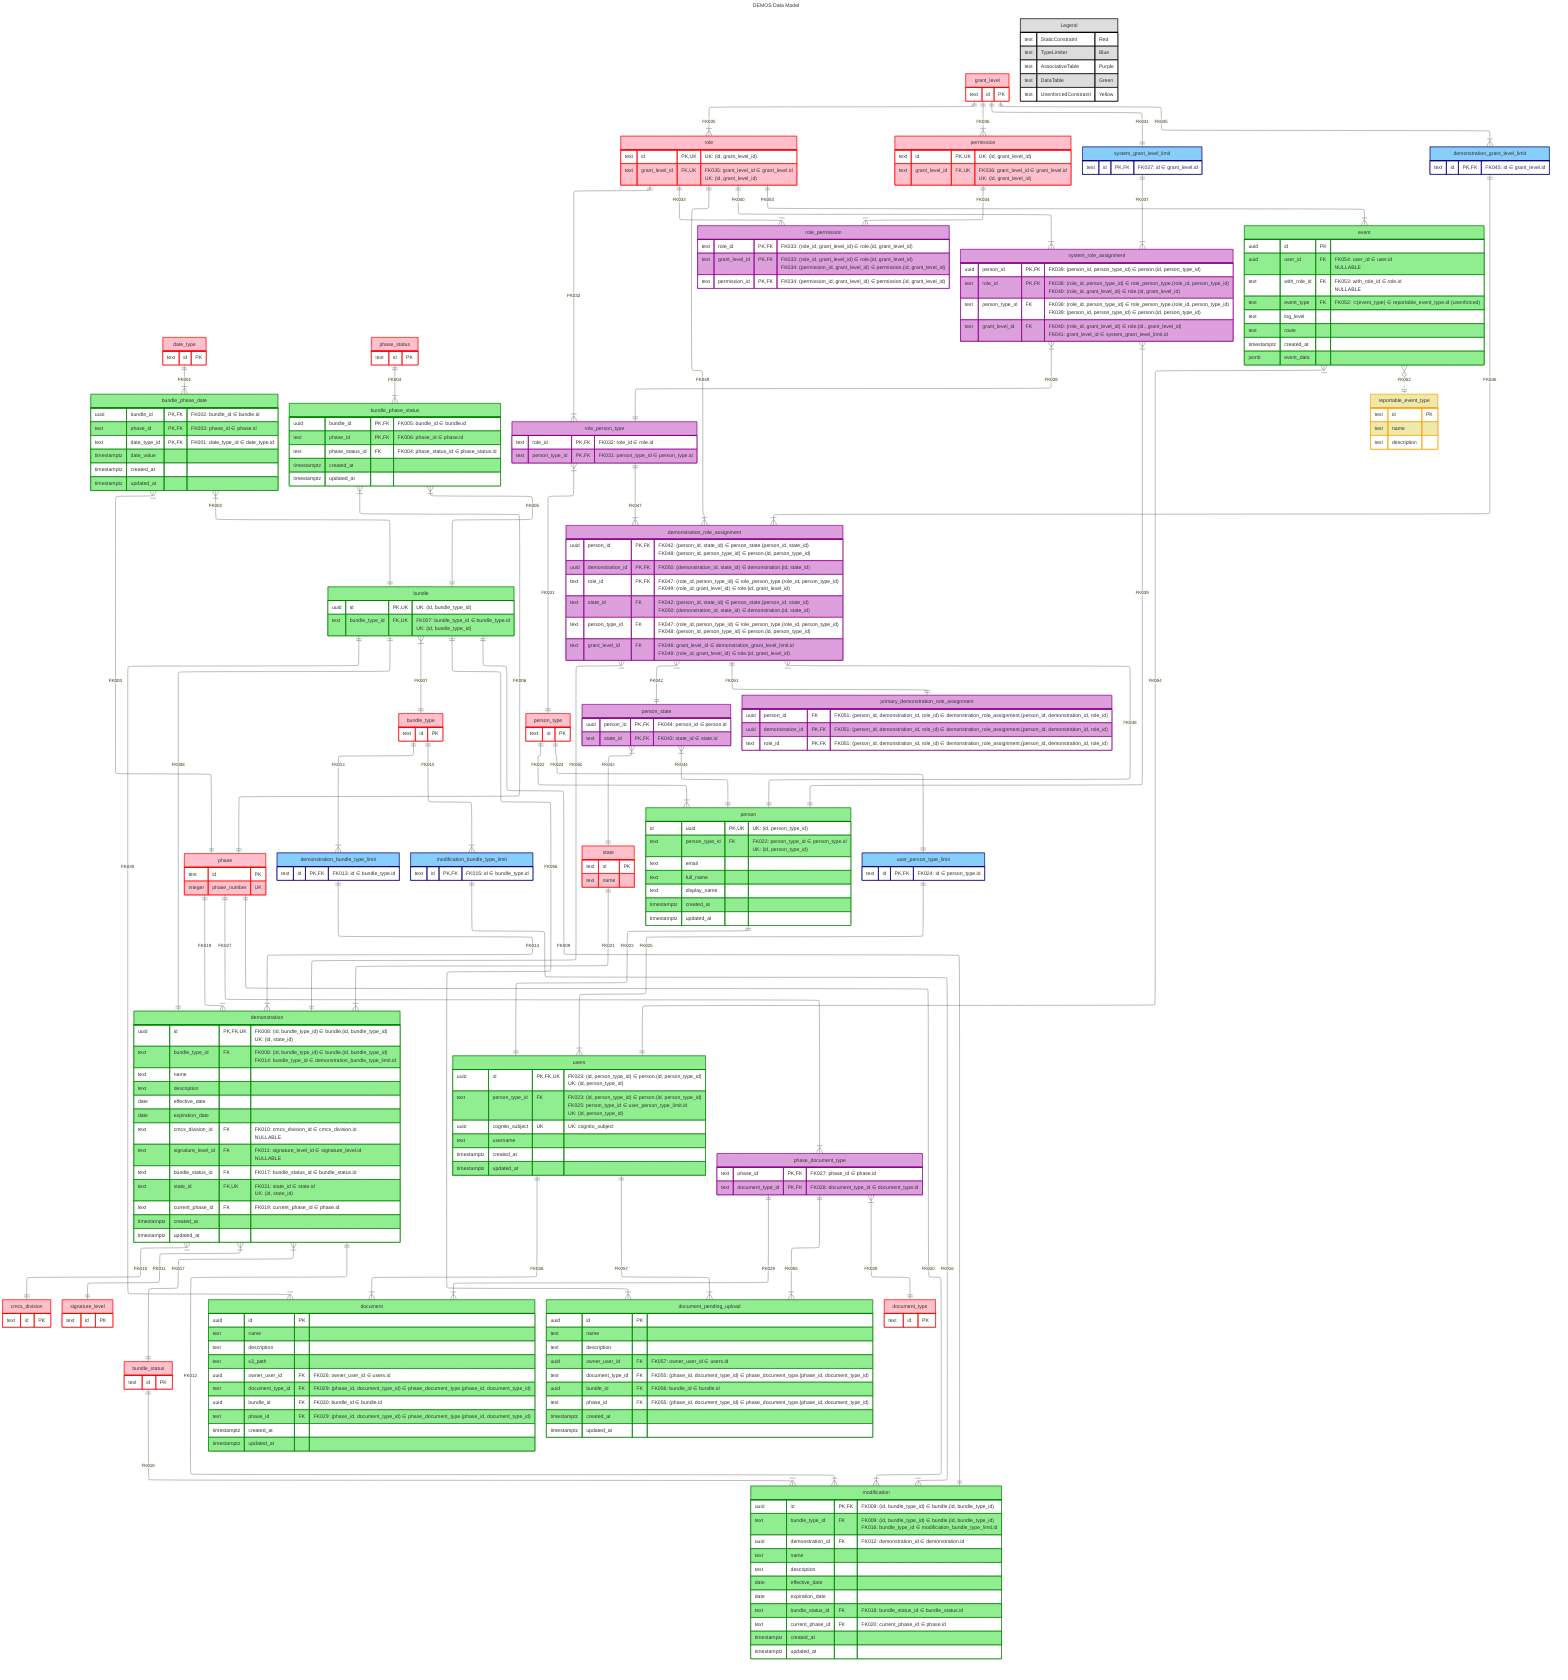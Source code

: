 ---
title: DEMOS Data Model
config:
  theme: default
  layout: elk
  elk:
    nodePlacementStrategy: NETWORK_SIMPLEX
---

erDiagram
  classDef staticConstraint stroke:red,fill:pink
  classDef unenforcedConstraint stroke:orange,fill:palegoldenrod
  classDef typeLimiter stroke:navy,fill:lightskyblue
  classDef dataTable stroke:green,fill:lightgreen
  classDef associativeTable stroke:darkmagenta,fill:plum
  classDef legend stroke:black,fill:#ddd

  date_type ||--|{ bundle_phase_date  : "FK001"
  bundle_phase_date }|--|| bundle : "FK002"
  bundle_phase_date }|--|| phase : "FK003"
  phase_status ||--|{ bundle_phase_status  : "FK004"
  bundle_phase_status }|--|| bundle : "FK005"
  bundle_phase_status }|--|| phase : "FK006"
  bundle }|--|| bundle_type : "FK007"
  bundle ||--|| demonstration : "FK008"
  bundle ||--|| modification : "FK009"
  demonstration }|--|| cmcs_division : "FK010"
  demonstration }|--|| signature_level : "FK011"
  demonstration ||--|{ modification : "FK012"
  bundle_type ||--|{ demonstration_bundle_type_limit : "FK013"
  demonstration_bundle_type_limit ||--|{ demonstration : "FK014"
  bundle_type ||--|{ modification_bundle_type_limit : "FK015"
  modification_bundle_type_limit ||--|{ modification : "FK016"
  demonstration }|--|| bundle_status : "FK017"
  bundle_status ||--|{ modification : "FK018"
  phase ||--|{ demonstration : "FK019"
  phase ||--|{ modification : "FK020"
  state ||--|{ demonstration : "FK021"
  person_type ||--|{ person : "FK022"
  person ||--|| users : "FK023"
  person_type ||--|| user_person_type_limit : "FK024"
  user_person_type_limit ||--|{ users : "FK025"
  users ||--|{ document : "FK026"
  users ||--|{ document_pending_upload : "FK057"
  phase ||--|{ phase_document_type : "FK027"
  phase_document_type }|--|| document_type : "FK028"
  phase_document_type ||--|{ document : "FK029"
  phase_document_type ||--|{ document_pending_upload : "FK055"
  bundle ||--|{ document : "FK030"
  bundle ||--|{ document_pending_upload : "FK056"
  role_person_type }|--|| person_type : "FK031"
  role ||--|{ role_person_type : "FK032"
  role ||--|{ role_permission : "FK033"
  permission ||--|{ role_permission : "FK034"
  grant_level ||--|{ role : "FK035"
  grant_level ||--|{ permission : "FK036"
  system_grant_level_limit ||--|{ system_role_assignment : "FK037"
  system_role_assignment }|--|| role_person_type : "FK038"
  system_role_assignment }|--|| person : "FK039"
  role ||--|{ system_role_assignment : "FK040"
  grant_level ||--|| system_grant_level_limit : "FK041"
  demonstration_role_assignment }|--|| person_state : "FK042"
  person_state }|--|| state : "FK043"
  person_state }|--|| person : "FK044"
  grant_level ||--|{ demonstration_grant_level_limit : "FK045"
  demonstration_grant_level_limit ||--|{ demonstration_role_assignment : "FK046"
  role_person_type ||--|{ demonstration_role_assignment : "FK047"
  demonstration_role_assignment }|--|| person : "FK048"
  role ||--|{ demonstration_role_assignment : "FK049"
  demonstration_role_assignment }|--|| demonstration : "FK050"
  demonstration_role_assignment ||--|| primary_demonstration_role_assignment : "FK051"
  event }O..|| reportable_event_type : "FK052"
  role ||--|{ event : "FK053"
  event }|--|| users : "FK054"

  %% Static Constraints
  bundle_status:::staticConstraint {
    text id PK
  }

  bundle_type:::staticConstraint {
    text id PK
  }

  cmcs_division:::staticConstraint {
    text id PK
  }

  date_type:::staticConstraint {
    text id PK
  }

  document_type:::staticConstraint {
    text id PK
  }

  grant_level:::staticConstraint {
    text id PK
  }

  person_type:::staticConstraint {
    text id PK
  }

  permission:::staticConstraint {
    text id PK, UK "UK: (id, grant_level_id)"
    text grant_level_id FK, UK "FK036: grant_level_id ∈ grant_level.id<br>UK: (id, grant_level_id)"
  }

  phase:::staticConstraint {
    text id PK
    integer phase_number UK
  }

  phase_status:::staticConstraint {
    text id PK
  }

  role:::staticConstraint {
    text id PK, UK "UK: (id, grant_level_id)"
    text grant_level_id FK, UK "FK035: grant_level_id ∈ grant_level.id<br>UK: (id, grant_level_id)"
  }

  signature_level:::staticConstraint {
    text id PK
  }

  state:::staticConstraint {
    text id PK
    text name
  }

  %% Unenforced Constraints
  reportable_event_type:::unenforcedConstraint {
    text id PK
    text name
    text description
  }

  %% Type Limiters
  demonstration_bundle_type_limit:::typeLimiter {
    text id PK, FK "FK013: id ∈ bundle_type.id"
  }

  demonstration_grant_level_limit:::typeLimiter {
    text id PK, FK "FK045: id ∈ grant_level.id"
  }

  modification_bundle_type_limit:::typeLimiter {
    text id PK, FK "FK015: id ∈ bundle_type.id"
  }

  system_grant_level_limit:::typeLimiter {
    text id PK, FK "FK037: id ∈ grant_level.id"
  }

  user_person_type_limit:::typeLimiter {
    text id PK, FK "FK024: id ∈ person_type.id"
  }

  %% Data Tables
  bundle:::dataTable {
    uuid id PK, UK "UK: (id, bundle_type_id)"
    text bundle_type_id FK, UK "FK007: bundle_type_id ∈ bundle_type.id<br>UK: (id, bundle_type_id)"
  }

  bundle_phase_date:::dataTable {
    uuid bundle_id PK, FK "FK002: bundle_id ∈ bundle.id"
    text phase_id PK, FK "FK003: phase_id ∈ phase.id"
    text date_type_id PK, FK "FK001: date_type_id ∈ date_type.id"
    timestamptz date_value
    timestamptz created_at
    timestamptz updated_at
  }

  bundle_phase_status:::dataTable {
    uuid bundle_id PK, FK "FK005: bundle_id ∈ bundle.id"
    text phase_id PK, FK "FK006: phase_id ∈ phase.id"
    text phase_status_id FK "FK004: phase_status_id ∈ phase_status.id"
    timestamptz created_at
    timestamptz updated_at
  }

  demonstration:::dataTable {
    uuid id PK, FK, UK "FK008: (id, bundle_type_id) ∈ bundle.(id, bundle_type_id)<br>UK: (id, state_id)"
    text bundle_type_id FK "FK008: (id, bundle_type_id) ∈ bundle.(id, bundle_type_id)<br>FK014: bundle_type_id ∈ demonstration_bundle_type_limit.id"
    text name
    text description
    date effective_date
    date expiration_date
    text cmcs_division_id FK "FK010: cmcs_division_id ∈ cmcs_division.id<br>NULLABLE"
    text signature_level_id FK "FK011: signature_level_id ∈ signature_level.id<br>NULLABLE"
    text bundle_status_id FK "FK017: bundle_status_id ∈ bundle_status.id"
    text state_id FK, UK "FK021: state_id ∈ state.id<br>UK: (id, state_id)"
    text current_phase_id FK "FK019: current_phase_id ∈ phase.id"
    timestamptz created_at
    timestamptz updated_at
  }

  document:::dataTable {
    uuid id PK
    text name
    text description
    text s3_path
    uuid owner_user_id FK "FK026: owner_user_id ∈ users.id"
    text document_type_id FK "FK029: (phase_id, document_type_id) ∈ phase_document_type.(phase_id, document_type_id)"
    uuid bundle_id FK "FK030: bundle_id ∈ bundle.id"
    text phase_id FK "FK029: (phase_id, document_type_id) ∈ phase_document_type.(phase_id, document_type_id)"
    timestamptz created_at
    timestamptz updated_at
  }

  document_pending_upload:::dataTable {
    uuid id PK
    text name
    text description
    uuid owner_user_id FK "FK057: owner_user_id ∈ users.id"
    text document_type_id FK "FK055: (phase_id, document_type_id) ∈ phase_document_type.(phase_id, document_type_id)"
    uuid bundle_id FK "FK056: bundle_id ∈ bundle.id"
    text phase_id FK "FK055: (phase_id, document_type_id) ∈ phase_document_type.(phase_id, document_type_id)"
    timestamptz created_at
    timestamptz updated_at
  }

  event:::dataTable {
    uuid id PK
    uuid user_id FK "FK054: user_id ∈ user.id<br>NULLABLE"
    text with_role_id FK "FK053: with_role_id ∈ role.id<br>NULLABLE"
    text event_type FK "FK052: ⊂(event_type) ∈ reportable_event_type.id (unenforced)"
    text log_level
    text route
    timestamptz created_at
    jsonb event_data
  }

  modification:::dataTable {
    uuid id PK, FK "FK009: (id, bundle_type_id) ∈ bundle.(id, bundle_type_id)"
    text bundle_type_id FK "FK009: (id, bundle_type_id) ∈ bundle.(id, bundle_type_id)<br>FK016: bundle_type_id ∈ modification_bundle_type_limit.id"
    uuid demonstration_id FK "FK012: demonstration_id ∈ demonstration.id"
    text name
    text description
    date effective_date
    date expiration_date
    text bundle_status_id FK "FK018: bundle_status_id ∈ bundle_status.id"
    text current_phase_id FK "FK020: current_phase_id ∈ phase.id"
    timestamptz created_at
    timestamptz updated_at
  }

  person:::dataTable {
    id uuid PK, UK "UK: (id, person_type_id)"
    text person_type_id FK "FK022: person_type_id ∈ person_type.id<br>UK: (id, person_type_id)"
    text email
    text full_name
    text display_name
    timestamptz created_at
    timestamptz updated_at
  }

  users:::dataTable {
    uuid id PK, FK, UK "FK023: (id, person_type_id) ∈ person.(id, person_type_id)<br>UK: (id, person_type_id)"
    text person_type_id FK "FK023: (id, person_type_id) ∈ person.(id, person_type_id)<br>FK025: person_type_id ∈ user_person_type_limit.id<br>UK: (id, person_type_id)"
    uuid cognito_subject UK "UK: cognito_subject"
    text username
    timestamptz created_at
    timestamptz updated_at
  }

  %% Associative Tables
  demonstration_role_assignment:::associativeTable {
    uuid person_id PK, FK "FK042: (person_id, state_id) ∈ person_state.(person_id, state_id)<br>FK048: (person_id, person_type_id) ∈ person.(id, person_type_id)"
    uuid demonstration_id PK, FK "FK050: (demonstration_id, state_id) ∈ demonstration.(id, state_id)"
    text role_id PK, FK "FK047: (role_id, person_type_id) ∈ role_person_type.(role_id, person_type_id)<br>FK049: (role_id, grant_level_id) ∈ role.(id, grant_level_id)"
    text state_id FK "FK042: (person_id, state_id) ∈ person_state.(person_id, state_id)<br>FK050: (demonstration_id, state_id) ∈ demonstration.(id, state_id)"
    text person_type_id FK "FK047: (role_id, person_type_id) ∈ role_person_type.(role_id, person_type_id)<br>FK048: (person_id, person_type_id) ∈ person.(id, person_type_id)"
    text grant_level_id FK "FK046: grant_level_id ∈ demonstration_grant_level_limit.id<br>FK049: (role_id, grant_level_id) ∈ role.(id, grant_level_id)"
  }

  person_state:::associativeTable {
    uuid person_id PK, FK "FK044: person_id ∈ person.id"
    text state_id PK, FK "FK043: state_id ∈ state.id"
  }

  system_role_assignment:::associativeTable {
    uuid person_id PK, FK "FK039: (person_id, person_type_id) ∈ person.(id, person_type_id)"
    text role_id PK, FK "FK038: (role_id, person_type_id) ∈ role_person_type.(role_id, person_type_id)<br>FK040: (role_id, grant_level_id) ∈ role.(id, grant_level_id)"
    text person_type_id FK "FK038: (role_id, person_type_id) ∈ role_person_type.(role_id, person_type_id)<br>FK039: (person_id, person_type_id) ∈ person.(id, person_type_id)"
    text grant_level_id FK "FK040: (role_id, grant_level_id) ∈ role.(id., grant_level_id)<br>FK041: grant_level_id ∈ system_grant_level_limit.id"
  }

  phase_document_type:::associativeTable {
    text phase_id PK, FK "FK027: phase_id ∈ phase.id"
    text document_type_id PK, FK "FK028: document_type_id ∈ document_type.id"
  }

  primary_demonstration_role_assignment:::associativeTable {
    uuid person_id FK "FK051: (person_id, demonstration_id, role_id) ∈ demonstration_role_assignment.(person_id, demonstration_id, role_id)"
    uuid demonstration_id PK, FK "FK051: (person_id, demonstration_id, role_id) ∈ demonstration_role_assignment.(person_id, demonstration_id, role_id)"
    text role_id PK, FK "FK051: (person_id, demonstration_id, role_id) ∈ demonstration_role_assignment.(person_id, demonstration_id, role_id)"
  }

  role_permission:::associativeTable {
    text role_id PK, FK "FK033: (role_id, grant_level_id) ∈ role.(id, grant_level_id)"
    text grant_level_id PK, FK "FK033: (role_id, grant_level_id) ∈ role.(id, grant_level_id)<br>FK034: (permission_id, grant_level_id) ∈ permission.(id, grant_level_id)"
    text permission_id PK, FK "FK034: (permission_id, grant_level_id) ∈ permission.(id, grant_level_id)"
  }

  role_person_type:::associativeTable {
    text role_id PK, FK "FK032: role_id ∈ role.id"
    text person_type_id PK, FK "FK031: person_type_id ∈ person_type.id"
  }

  %% Legend
  Legend:::legend {
    text StaticConstraint "Red"
    text TypeLimiter "Blue"
    text AssociativeTable "Purple"
    text DataTable "Green"
    text UnenforcedConstraint "Yellow"
  }